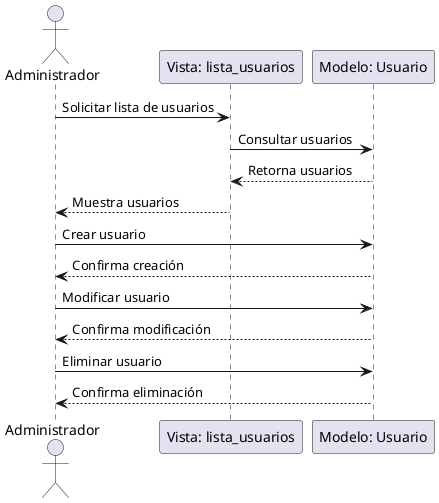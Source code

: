 @startuml
actor Administrador as Admin
participant "Vista: lista_usuarios" as ListaUsuarios
participant "Modelo: Usuario" as ModeloUsuario

Admin -> ListaUsuarios : Solicitar lista de usuarios
ListaUsuarios -> ModeloUsuario : Consultar usuarios
ModeloUsuario --> ListaUsuarios : Retorna usuarios
ListaUsuarios --> Admin : Muestra usuarios

Admin -> ModeloUsuario : Crear usuario
ModeloUsuario --> Admin : Confirma creación

Admin -> ModeloUsuario : Modificar usuario
ModeloUsuario --> Admin : Confirma modificación

Admin -> ModeloUsuario : Eliminar usuario
ModeloUsuario --> Admin : Confirma eliminación
@enduml
